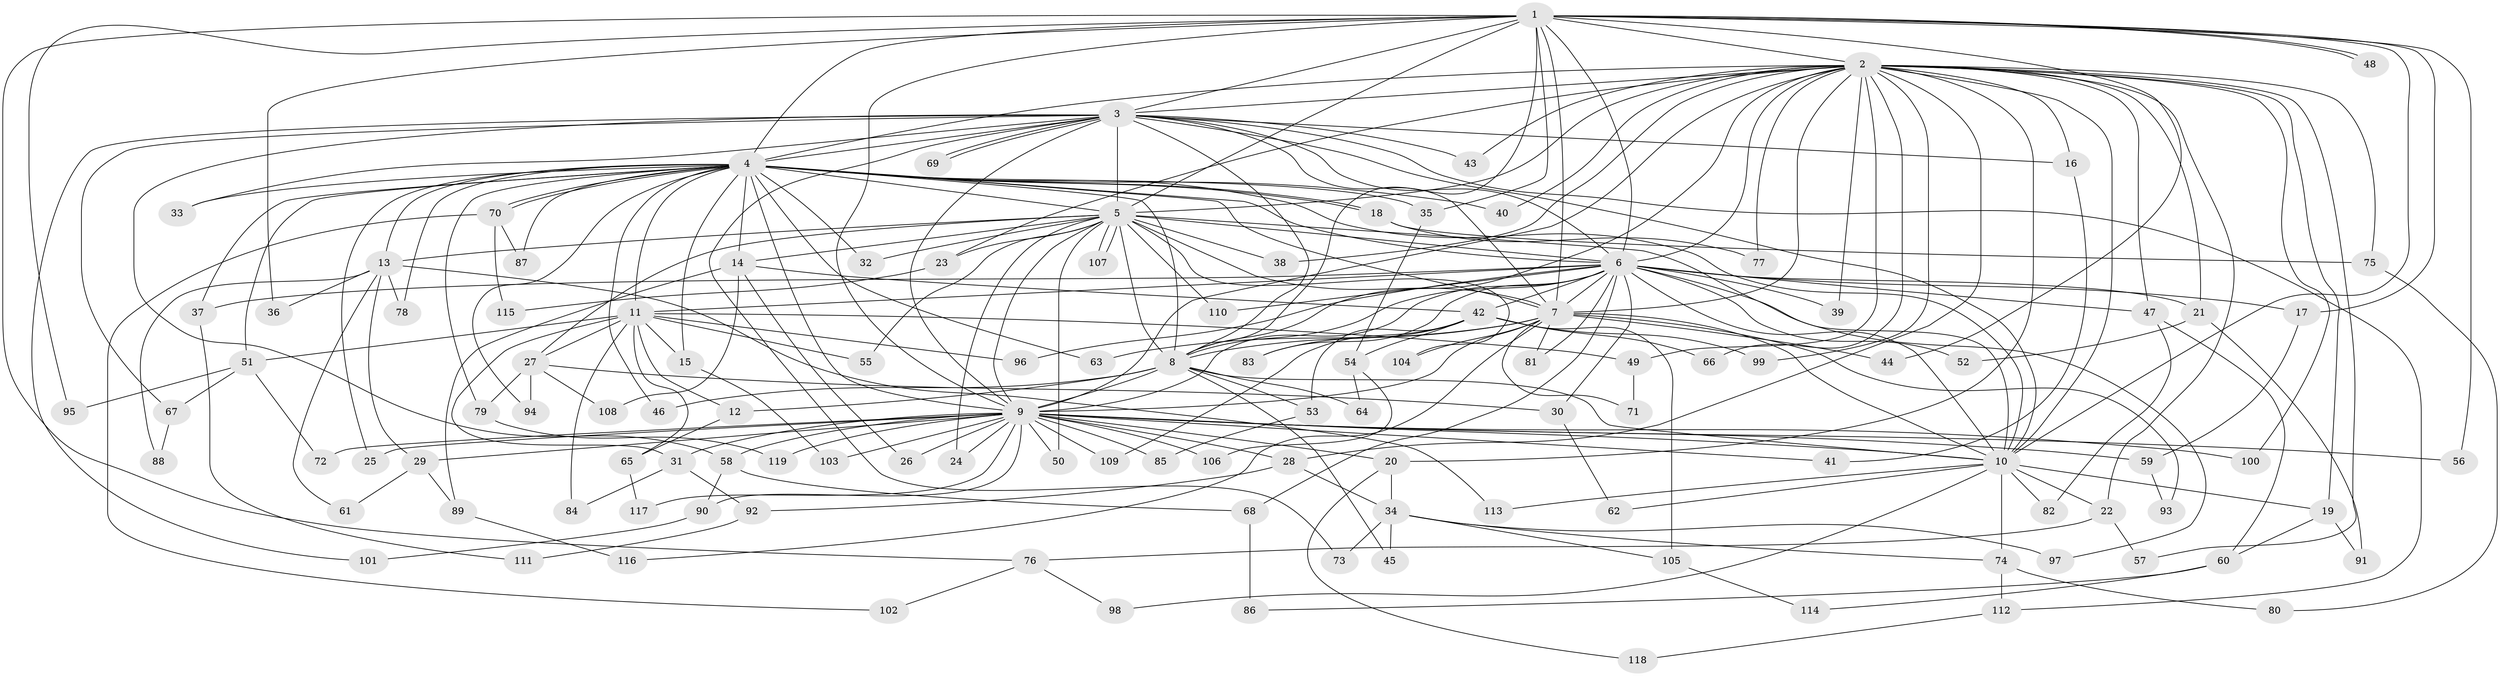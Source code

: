 // coarse degree distribution, {15: 0.011111111111111112, 25: 0.011111111111111112, 22: 0.011111111111111112, 27: 0.011111111111111112, 26: 0.022222222222222223, 21: 0.011111111111111112, 14: 0.011111111111111112, 10: 0.022222222222222223, 8: 0.011111111111111112, 6: 0.044444444444444446, 3: 0.15555555555555556, 4: 0.08888888888888889, 2: 0.5222222222222223, 5: 0.044444444444444446, 7: 0.011111111111111112, 1: 0.011111111111111112}
// Generated by graph-tools (version 1.1) at 2025/51/02/27/25 19:51:43]
// undirected, 119 vertices, 263 edges
graph export_dot {
graph [start="1"]
  node [color=gray90,style=filled];
  1;
  2;
  3;
  4;
  5;
  6;
  7;
  8;
  9;
  10;
  11;
  12;
  13;
  14;
  15;
  16;
  17;
  18;
  19;
  20;
  21;
  22;
  23;
  24;
  25;
  26;
  27;
  28;
  29;
  30;
  31;
  32;
  33;
  34;
  35;
  36;
  37;
  38;
  39;
  40;
  41;
  42;
  43;
  44;
  45;
  46;
  47;
  48;
  49;
  50;
  51;
  52;
  53;
  54;
  55;
  56;
  57;
  58;
  59;
  60;
  61;
  62;
  63;
  64;
  65;
  66;
  67;
  68;
  69;
  70;
  71;
  72;
  73;
  74;
  75;
  76;
  77;
  78;
  79;
  80;
  81;
  82;
  83;
  84;
  85;
  86;
  87;
  88;
  89;
  90;
  91;
  92;
  93;
  94;
  95;
  96;
  97;
  98;
  99;
  100;
  101;
  102;
  103;
  104;
  105;
  106;
  107;
  108;
  109;
  110;
  111;
  112;
  113;
  114;
  115;
  116;
  117;
  118;
  119;
  1 -- 2;
  1 -- 3;
  1 -- 4;
  1 -- 5;
  1 -- 6;
  1 -- 7;
  1 -- 8;
  1 -- 9;
  1 -- 10;
  1 -- 17;
  1 -- 35;
  1 -- 36;
  1 -- 44;
  1 -- 48;
  1 -- 48;
  1 -- 56;
  1 -- 76;
  1 -- 95;
  2 -- 3;
  2 -- 4;
  2 -- 5;
  2 -- 6;
  2 -- 7;
  2 -- 8;
  2 -- 9;
  2 -- 10;
  2 -- 16;
  2 -- 19;
  2 -- 20;
  2 -- 21;
  2 -- 22;
  2 -- 23;
  2 -- 28;
  2 -- 38;
  2 -- 39;
  2 -- 40;
  2 -- 43;
  2 -- 47;
  2 -- 49;
  2 -- 57;
  2 -- 66;
  2 -- 75;
  2 -- 77;
  2 -- 99;
  2 -- 100;
  3 -- 4;
  3 -- 5;
  3 -- 6;
  3 -- 7;
  3 -- 8;
  3 -- 9;
  3 -- 10;
  3 -- 16;
  3 -- 33;
  3 -- 43;
  3 -- 58;
  3 -- 67;
  3 -- 69;
  3 -- 69;
  3 -- 73;
  3 -- 101;
  3 -- 112;
  4 -- 5;
  4 -- 6;
  4 -- 7;
  4 -- 8;
  4 -- 9;
  4 -- 10;
  4 -- 11;
  4 -- 13;
  4 -- 14;
  4 -- 15;
  4 -- 18;
  4 -- 18;
  4 -- 25;
  4 -- 32;
  4 -- 33;
  4 -- 35;
  4 -- 37;
  4 -- 40;
  4 -- 46;
  4 -- 51;
  4 -- 63;
  4 -- 70;
  4 -- 70;
  4 -- 78;
  4 -- 79;
  4 -- 87;
  4 -- 94;
  5 -- 6;
  5 -- 7;
  5 -- 8;
  5 -- 9;
  5 -- 10;
  5 -- 13;
  5 -- 14;
  5 -- 23;
  5 -- 24;
  5 -- 27;
  5 -- 32;
  5 -- 38;
  5 -- 50;
  5 -- 55;
  5 -- 104;
  5 -- 107;
  5 -- 107;
  5 -- 110;
  6 -- 7;
  6 -- 8;
  6 -- 9;
  6 -- 10;
  6 -- 11;
  6 -- 17;
  6 -- 21;
  6 -- 30;
  6 -- 37;
  6 -- 39;
  6 -- 42;
  6 -- 47;
  6 -- 52;
  6 -- 68;
  6 -- 81;
  6 -- 83;
  6 -- 96;
  6 -- 97;
  6 -- 110;
  7 -- 8;
  7 -- 9;
  7 -- 10;
  7 -- 44;
  7 -- 63;
  7 -- 71;
  7 -- 81;
  7 -- 93;
  7 -- 104;
  7 -- 116;
  8 -- 9;
  8 -- 10;
  8 -- 12;
  8 -- 45;
  8 -- 46;
  8 -- 53;
  8 -- 64;
  9 -- 10;
  9 -- 20;
  9 -- 24;
  9 -- 25;
  9 -- 26;
  9 -- 28;
  9 -- 29;
  9 -- 31;
  9 -- 41;
  9 -- 50;
  9 -- 56;
  9 -- 58;
  9 -- 59;
  9 -- 72;
  9 -- 85;
  9 -- 90;
  9 -- 100;
  9 -- 103;
  9 -- 106;
  9 -- 109;
  9 -- 117;
  9 -- 119;
  10 -- 19;
  10 -- 22;
  10 -- 62;
  10 -- 74;
  10 -- 82;
  10 -- 98;
  10 -- 113;
  11 -- 12;
  11 -- 15;
  11 -- 27;
  11 -- 31;
  11 -- 49;
  11 -- 51;
  11 -- 55;
  11 -- 65;
  11 -- 84;
  11 -- 96;
  12 -- 65;
  13 -- 29;
  13 -- 36;
  13 -- 61;
  13 -- 78;
  13 -- 88;
  13 -- 113;
  14 -- 26;
  14 -- 42;
  14 -- 89;
  14 -- 108;
  15 -- 103;
  16 -- 41;
  17 -- 59;
  18 -- 75;
  18 -- 77;
  19 -- 60;
  19 -- 91;
  20 -- 34;
  20 -- 118;
  21 -- 52;
  21 -- 91;
  22 -- 57;
  22 -- 76;
  23 -- 115;
  27 -- 30;
  27 -- 79;
  27 -- 94;
  27 -- 108;
  28 -- 34;
  28 -- 92;
  29 -- 61;
  29 -- 89;
  30 -- 62;
  31 -- 84;
  31 -- 92;
  34 -- 45;
  34 -- 73;
  34 -- 74;
  34 -- 97;
  34 -- 105;
  35 -- 54;
  37 -- 111;
  42 -- 53;
  42 -- 54;
  42 -- 66;
  42 -- 83;
  42 -- 99;
  42 -- 105;
  42 -- 109;
  47 -- 60;
  47 -- 82;
  49 -- 71;
  51 -- 67;
  51 -- 72;
  51 -- 95;
  53 -- 85;
  54 -- 64;
  54 -- 106;
  58 -- 68;
  58 -- 90;
  59 -- 93;
  60 -- 86;
  60 -- 114;
  65 -- 117;
  67 -- 88;
  68 -- 86;
  70 -- 87;
  70 -- 102;
  70 -- 115;
  74 -- 80;
  74 -- 112;
  75 -- 80;
  76 -- 98;
  76 -- 102;
  79 -- 119;
  89 -- 116;
  90 -- 101;
  92 -- 111;
  105 -- 114;
  112 -- 118;
}
